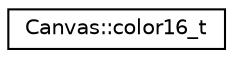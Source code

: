 digraph "Graphical Class Hierarchy"
{
  edge [fontname="Helvetica",fontsize="10",labelfontname="Helvetica",labelfontsize="10"];
  node [fontname="Helvetica",fontsize="10",shape=record];
  rankdir="LR";
  Node1 [label="Canvas::color16_t",height=0.2,width=0.4,color="black", fillcolor="white", style="filled",URL="$db/dbe/unionCanvas_1_1color16__t.html"];
}
